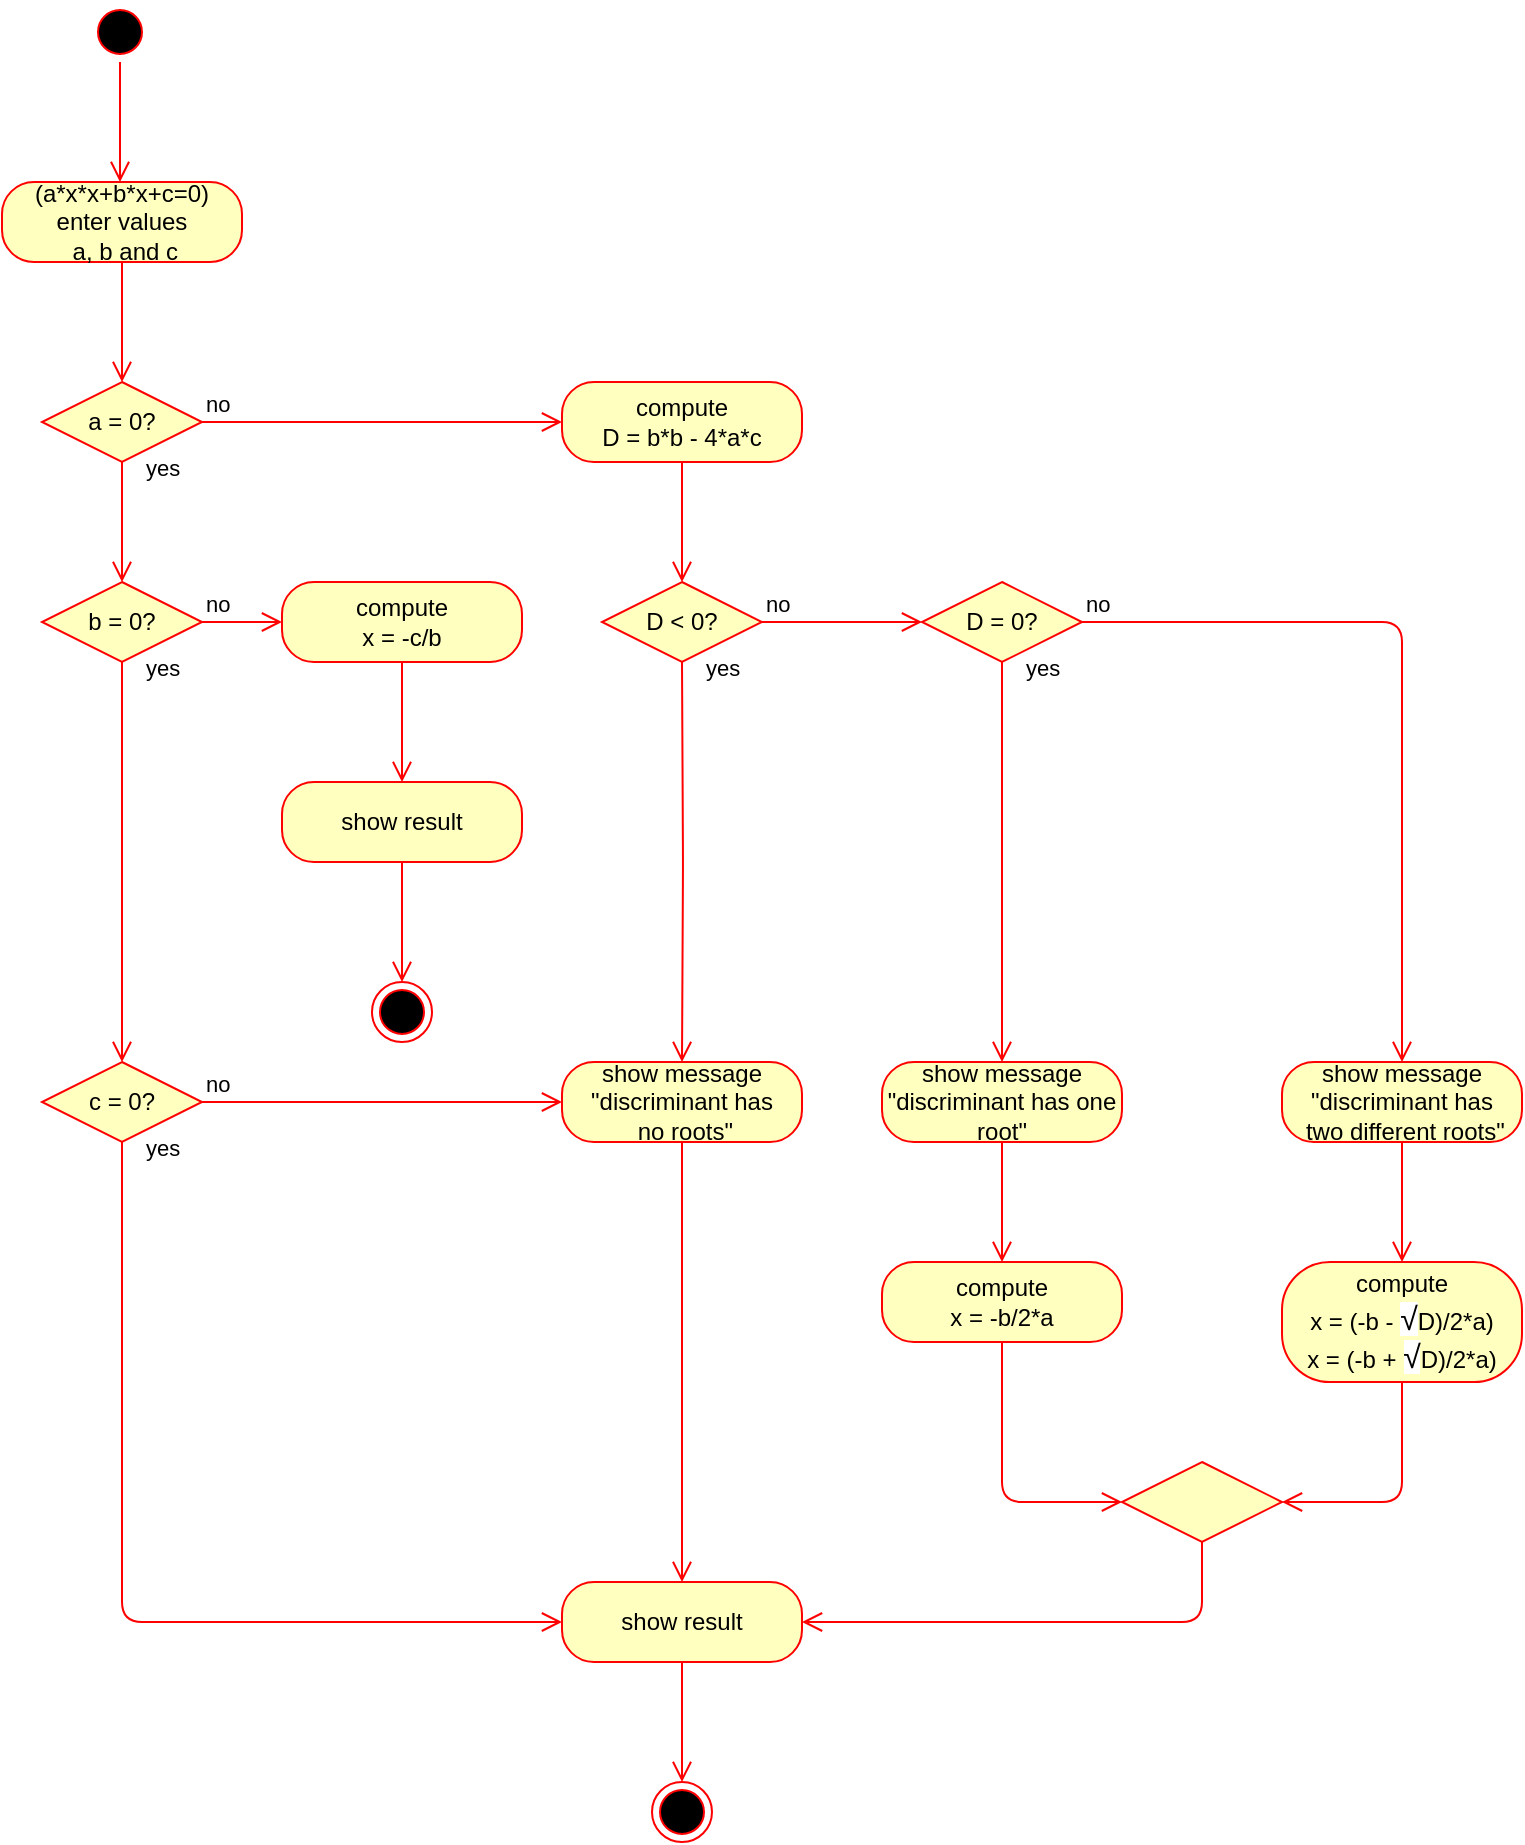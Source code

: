 <mxfile version="13.0.3" type="device"><diagram id="OPtJ81dL9IXm7dcdLwyJ" name="Страница 1"><mxGraphModel dx="1330" dy="690" grid="1" gridSize="10" guides="1" tooltips="1" connect="1" arrows="1" fold="1" page="1" pageScale="1" pageWidth="827" pageHeight="1169" math="1" shadow="0"><root><mxCell id="0"/><mxCell id="1" parent="0"/><mxCell id="i7XZna88-RylMZBdOm1F-3" value="" style="ellipse;html=1;shape=startState;fillColor=#000000;strokeColor=#ff0000;" vertex="1" parent="1"><mxGeometry x="64" y="10" width="30" height="30" as="geometry"/></mxCell><mxCell id="i7XZna88-RylMZBdOm1F-4" value="" style="edgeStyle=orthogonalEdgeStyle;html=1;verticalAlign=bottom;endArrow=open;endSize=8;strokeColor=#ff0000;" edge="1" source="i7XZna88-RylMZBdOm1F-3" parent="1"><mxGeometry relative="1" as="geometry"><mxPoint x="79" y="100" as="targetPoint"/></mxGeometry></mxCell><mxCell id="i7XZna88-RylMZBdOm1F-5" value="(a*x*x+b*x+c=0)&lt;br&gt;enter values&lt;br&gt;&amp;nbsp;a, b and c" style="rounded=1;whiteSpace=wrap;html=1;arcSize=40;fontColor=#000000;fillColor=#ffffc0;strokeColor=#ff0000;" vertex="1" parent="1"><mxGeometry x="20" y="100" width="120" height="40" as="geometry"/></mxCell><mxCell id="i7XZna88-RylMZBdOm1F-6" value="" style="edgeStyle=orthogonalEdgeStyle;html=1;verticalAlign=bottom;endArrow=open;endSize=8;strokeColor=#ff0000;entryX=0.5;entryY=0;entryDx=0;entryDy=0;" edge="1" source="i7XZna88-RylMZBdOm1F-5" parent="1"><mxGeometry relative="1" as="geometry"><mxPoint x="80" y="200" as="targetPoint"/></mxGeometry></mxCell><mxCell id="i7XZna88-RylMZBdOm1F-35" value="a = 0?" style="rhombus;whiteSpace=wrap;html=1;fillColor=#ffffc0;strokeColor=#ff0000;" vertex="1" parent="1"><mxGeometry x="40" y="200" width="80" height="40" as="geometry"/></mxCell><mxCell id="i7XZna88-RylMZBdOm1F-36" value="no" style="edgeStyle=orthogonalEdgeStyle;html=1;align=left;verticalAlign=bottom;endArrow=open;endSize=8;strokeColor=#ff0000;entryX=0;entryY=0.5;entryDx=0;entryDy=0;exitX=1;exitY=0.5;exitDx=0;exitDy=0;" edge="1" parent="1" source="i7XZna88-RylMZBdOm1F-35" target="i7XZna88-RylMZBdOm1F-38"><mxGeometry x="-1" relative="1" as="geometry"><mxPoint x="200" y="220" as="targetPoint"/><mxPoint x="100" y="220" as="sourcePoint"/></mxGeometry></mxCell><mxCell id="i7XZna88-RylMZBdOm1F-37" value="yes" style="edgeStyle=orthogonalEdgeStyle;html=1;align=left;verticalAlign=top;endArrow=open;endSize=8;strokeColor=#ff0000;exitX=0.5;exitY=1;exitDx=0;exitDy=0;entryX=0.5;entryY=0;entryDx=0;entryDy=0;" edge="1" parent="1" source="i7XZna88-RylMZBdOm1F-35" target="i7XZna88-RylMZBdOm1F-40"><mxGeometry x="0.667" y="61" relative="1" as="geometry"><mxPoint x="-60" y="280" as="targetPoint"/><mxPoint x="-51" y="-60" as="offset"/><Array as="points"><mxPoint x="80" y="290"/><mxPoint x="80" y="290"/></Array></mxGeometry></mxCell><mxCell id="i7XZna88-RylMZBdOm1F-38" value="compute&lt;br&gt;D = b*b - 4*a*c" style="rounded=1;whiteSpace=wrap;html=1;arcSize=40;fontColor=#000000;fillColor=#ffffc0;strokeColor=#ff0000;" vertex="1" parent="1"><mxGeometry x="300" y="200" width="120" height="40" as="geometry"/></mxCell><mxCell id="i7XZna88-RylMZBdOm1F-39" value="" style="edgeStyle=orthogonalEdgeStyle;html=1;verticalAlign=bottom;endArrow=open;endSize=8;strokeColor=#ff0000;" edge="1" parent="1" source="i7XZna88-RylMZBdOm1F-38"><mxGeometry relative="1" as="geometry"><mxPoint x="360" y="300" as="targetPoint"/></mxGeometry></mxCell><mxCell id="i7XZna88-RylMZBdOm1F-40" value="b = 0?" style="rhombus;whiteSpace=wrap;html=1;fillColor=#ffffc0;strokeColor=#ff0000;" vertex="1" parent="1"><mxGeometry x="40" y="300" width="80" height="40" as="geometry"/></mxCell><mxCell id="i7XZna88-RylMZBdOm1F-41" value="yes" style="edgeStyle=orthogonalEdgeStyle;html=1;align=left;verticalAlign=top;endArrow=open;endSize=8;strokeColor=#ff0000;exitX=0.5;exitY=1;exitDx=0;exitDy=0;entryX=0.5;entryY=0;entryDx=0;entryDy=0;" edge="1" parent="1" source="i7XZna88-RylMZBdOm1F-40" target="i7XZna88-RylMZBdOm1F-43"><mxGeometry x="-1" y="14" relative="1" as="geometry"><mxPoint x="-60" y="400" as="targetPoint"/><mxPoint x="-4" y="-10" as="offset"/></mxGeometry></mxCell><mxCell id="i7XZna88-RylMZBdOm1F-42" value="no" style="edgeStyle=orthogonalEdgeStyle;html=1;align=left;verticalAlign=bottom;endArrow=open;endSize=8;strokeColor=#ff0000;exitX=1;exitY=0.5;exitDx=0;exitDy=0;entryX=0;entryY=0.5;entryDx=0;entryDy=0;" edge="1" parent="1" source="i7XZna88-RylMZBdOm1F-40" target="i7XZna88-RylMZBdOm1F-46"><mxGeometry x="-1" relative="1" as="geometry"><mxPoint x="220" y="320" as="targetPoint"/><mxPoint x="100" y="320" as="sourcePoint"/></mxGeometry></mxCell><mxCell id="i7XZna88-RylMZBdOm1F-43" value="c = 0?" style="rhombus;whiteSpace=wrap;html=1;fillColor=#ffffc0;strokeColor=#ff0000;" vertex="1" parent="1"><mxGeometry x="40" y="540" width="80" height="40" as="geometry"/></mxCell><mxCell id="i7XZna88-RylMZBdOm1F-44" value="no" style="edgeStyle=orthogonalEdgeStyle;html=1;align=left;verticalAlign=bottom;endArrow=open;endSize=8;strokeColor=#ff0000;entryX=0;entryY=0.5;entryDx=0;entryDy=0;" edge="1" parent="1" source="i7XZna88-RylMZBdOm1F-43" target="i7XZna88-RylMZBdOm1F-64"><mxGeometry x="-1" relative="1" as="geometry"><mxPoint x="160" y="660" as="targetPoint"/></mxGeometry></mxCell><mxCell id="i7XZna88-RylMZBdOm1F-45" value="yes" style="edgeStyle=orthogonalEdgeStyle;html=1;align=left;verticalAlign=top;endArrow=open;endSize=8;strokeColor=#ff0000;exitX=0.5;exitY=1;exitDx=0;exitDy=0;entryX=0;entryY=0.5;entryDx=0;entryDy=0;" edge="1" parent="1" source="i7XZna88-RylMZBdOm1F-43" target="i7XZna88-RylMZBdOm1F-68"><mxGeometry x="0.087" y="250" relative="1" as="geometry"><mxPoint x="80" y="1040" as="targetPoint"/><mxPoint x="80" y="840" as="sourcePoint"/><mxPoint as="offset"/></mxGeometry></mxCell><mxCell id="i7XZna88-RylMZBdOm1F-46" value="compute&lt;br&gt;x = -c/b" style="rounded=1;whiteSpace=wrap;html=1;arcSize=40;fontColor=#000000;fillColor=#ffffc0;strokeColor=#ff0000;" vertex="1" parent="1"><mxGeometry x="160" y="300" width="120" height="40" as="geometry"/></mxCell><mxCell id="i7XZna88-RylMZBdOm1F-47" value="" style="edgeStyle=orthogonalEdgeStyle;html=1;verticalAlign=bottom;endArrow=open;endSize=8;strokeColor=#ff0000;" edge="1" parent="1" source="i7XZna88-RylMZBdOm1F-46"><mxGeometry relative="1" as="geometry"><mxPoint x="220" y="400" as="targetPoint"/></mxGeometry></mxCell><mxCell id="i7XZna88-RylMZBdOm1F-48" value="show result" style="rounded=1;whiteSpace=wrap;html=1;arcSize=40;fontColor=#000000;fillColor=#ffffc0;strokeColor=#ff0000;" vertex="1" parent="1"><mxGeometry x="160" y="400" width="120" height="40" as="geometry"/></mxCell><mxCell id="i7XZna88-RylMZBdOm1F-49" value="" style="edgeStyle=orthogonalEdgeStyle;html=1;verticalAlign=bottom;endArrow=open;endSize=8;strokeColor=#ff0000;" edge="1" parent="1" source="i7XZna88-RylMZBdOm1F-48"><mxGeometry relative="1" as="geometry"><mxPoint x="220" y="500" as="targetPoint"/></mxGeometry></mxCell><mxCell id="i7XZna88-RylMZBdOm1F-50" value="" style="ellipse;html=1;shape=endState;fillColor=#000000;strokeColor=#ff0000;" vertex="1" parent="1"><mxGeometry x="205" y="500" width="30" height="30" as="geometry"/></mxCell><mxCell id="i7XZna88-RylMZBdOm1F-61" value="D &amp;lt; 0?" style="rhombus;whiteSpace=wrap;html=1;fillColor=#ffffc0;strokeColor=#ff0000;" vertex="1" parent="1"><mxGeometry x="320" y="300" width="80" height="40" as="geometry"/></mxCell><mxCell id="i7XZna88-RylMZBdOm1F-62" value="no" style="edgeStyle=orthogonalEdgeStyle;html=1;align=left;verticalAlign=bottom;endArrow=open;endSize=8;strokeColor=#ff0000;entryX=0;entryY=0.5;entryDx=0;entryDy=0;" edge="1" source="i7XZna88-RylMZBdOm1F-61" parent="1" target="i7XZna88-RylMZBdOm1F-71"><mxGeometry x="-1" relative="1" as="geometry"><mxPoint x="500" y="320" as="targetPoint"/></mxGeometry></mxCell><mxCell id="i7XZna88-RylMZBdOm1F-63" value="yes" style="edgeStyle=orthogonalEdgeStyle;html=1;align=left;verticalAlign=top;endArrow=open;endSize=8;strokeColor=#ff0000;entryX=0.5;entryY=0;entryDx=0;entryDy=0;" edge="1" parent="1" target="i7XZna88-RylMZBdOm1F-64"><mxGeometry x="-1" y="14" relative="1" as="geometry"><mxPoint x="360" y="520" as="targetPoint"/><mxPoint x="360" y="340" as="sourcePoint"/><mxPoint x="-4" y="-10" as="offset"/></mxGeometry></mxCell><mxCell id="i7XZna88-RylMZBdOm1F-64" value="show message&lt;br&gt;&quot;discriminant has&lt;br&gt;&amp;nbsp;no roots&quot;" style="rounded=1;whiteSpace=wrap;html=1;arcSize=40;fontColor=#000000;fillColor=#ffffc0;strokeColor=#ff0000;" vertex="1" parent="1"><mxGeometry x="300" y="540" width="120" height="40" as="geometry"/></mxCell><mxCell id="i7XZna88-RylMZBdOm1F-65" value="" style="edgeStyle=orthogonalEdgeStyle;html=1;verticalAlign=bottom;endArrow=open;endSize=8;strokeColor=#ff0000;exitX=0.5;exitY=1;exitDx=0;exitDy=0;entryX=0.5;entryY=0;entryDx=0;entryDy=0;" edge="1" source="i7XZna88-RylMZBdOm1F-64" parent="1" target="i7XZna88-RylMZBdOm1F-68"><mxGeometry relative="1" as="geometry"><mxPoint x="360" y="940" as="targetPoint"/><mxPoint x="360" y="840" as="sourcePoint"/></mxGeometry></mxCell><mxCell id="i7XZna88-RylMZBdOm1F-68" value="show result" style="rounded=1;whiteSpace=wrap;html=1;arcSize=40;fontColor=#000000;fillColor=#ffffc0;strokeColor=#ff0000;" vertex="1" parent="1"><mxGeometry x="300" y="800" width="120" height="40" as="geometry"/></mxCell><mxCell id="i7XZna88-RylMZBdOm1F-69" value="" style="edgeStyle=orthogonalEdgeStyle;html=1;verticalAlign=bottom;endArrow=open;endSize=8;strokeColor=#ff0000;" edge="1" parent="1" source="i7XZna88-RylMZBdOm1F-68"><mxGeometry relative="1" as="geometry"><mxPoint x="360" y="900" as="targetPoint"/></mxGeometry></mxCell><mxCell id="i7XZna88-RylMZBdOm1F-70" value="" style="ellipse;html=1;shape=endState;fillColor=#000000;strokeColor=#ff0000;" vertex="1" parent="1"><mxGeometry x="345" y="900" width="30" height="30" as="geometry"/></mxCell><mxCell id="i7XZna88-RylMZBdOm1F-71" value="D = 0?" style="rhombus;whiteSpace=wrap;html=1;fillColor=#ffffc0;strokeColor=#ff0000;" vertex="1" parent="1"><mxGeometry x="480" y="300" width="80" height="40" as="geometry"/></mxCell><mxCell id="i7XZna88-RylMZBdOm1F-72" value="no" style="edgeStyle=orthogonalEdgeStyle;html=1;align=left;verticalAlign=bottom;endArrow=open;endSize=8;strokeColor=#ff0000;entryX=0.5;entryY=0;entryDx=0;entryDy=0;" edge="1" source="i7XZna88-RylMZBdOm1F-71" parent="1" target="i7XZna88-RylMZBdOm1F-74"><mxGeometry x="-1" relative="1" as="geometry"><mxPoint x="660" y="320" as="targetPoint"/></mxGeometry></mxCell><mxCell id="i7XZna88-RylMZBdOm1F-73" value="yes" style="edgeStyle=orthogonalEdgeStyle;html=1;align=left;verticalAlign=top;endArrow=open;endSize=8;strokeColor=#ff0000;exitX=0.5;exitY=1;exitDx=0;exitDy=0;" edge="1" source="i7XZna88-RylMZBdOm1F-71" parent="1"><mxGeometry x="-1" y="14" relative="1" as="geometry"><mxPoint x="520" y="540" as="targetPoint"/><mxPoint x="520" y="480" as="sourcePoint"/><mxPoint x="-4" y="-10" as="offset"/></mxGeometry></mxCell><mxCell id="i7XZna88-RylMZBdOm1F-74" value="show message&lt;br&gt;&quot;discriminant has&lt;br&gt;&amp;nbsp;two&amp;nbsp;different roots&quot;" style="rounded=1;whiteSpace=wrap;html=1;arcSize=40;fontColor=#000000;fillColor=#ffffc0;strokeColor=#ff0000;" vertex="1" parent="1"><mxGeometry x="660" y="540" width="120" height="40" as="geometry"/></mxCell><mxCell id="i7XZna88-RylMZBdOm1F-75" value="" style="edgeStyle=orthogonalEdgeStyle;html=1;verticalAlign=bottom;endArrow=open;endSize=8;strokeColor=#ff0000;entryX=0.5;entryY=0;entryDx=0;entryDy=0;" edge="1" source="i7XZna88-RylMZBdOm1F-74" parent="1" target="i7XZna88-RylMZBdOm1F-80"><mxGeometry relative="1" as="geometry"><mxPoint x="720" y="540" as="targetPoint"/></mxGeometry></mxCell><mxCell id="i7XZna88-RylMZBdOm1F-76" value="show message&lt;br&gt;&quot;discriminant has one root&quot;" style="rounded=1;whiteSpace=wrap;html=1;arcSize=40;fontColor=#000000;fillColor=#ffffc0;strokeColor=#ff0000;" vertex="1" parent="1"><mxGeometry x="460" y="540" width="120" height="40" as="geometry"/></mxCell><mxCell id="i7XZna88-RylMZBdOm1F-77" value="" style="edgeStyle=orthogonalEdgeStyle;html=1;verticalAlign=bottom;endArrow=open;endSize=8;strokeColor=#ff0000;" edge="1" source="i7XZna88-RylMZBdOm1F-76" parent="1"><mxGeometry relative="1" as="geometry"><mxPoint x="520" y="640" as="targetPoint"/></mxGeometry></mxCell><mxCell id="i7XZna88-RylMZBdOm1F-78" value="compute&lt;br&gt;x = -b/2*a" style="rounded=1;whiteSpace=wrap;html=1;arcSize=40;fontColor=#000000;fillColor=#ffffc0;strokeColor=#ff0000;" vertex="1" parent="1"><mxGeometry x="460" y="640" width="120" height="40" as="geometry"/></mxCell><mxCell id="i7XZna88-RylMZBdOm1F-79" value="" style="edgeStyle=orthogonalEdgeStyle;html=1;verticalAlign=bottom;endArrow=open;endSize=8;strokeColor=#ff0000;entryX=0;entryY=0.5;entryDx=0;entryDy=0;exitX=0.5;exitY=1;exitDx=0;exitDy=0;" edge="1" source="i7XZna88-RylMZBdOm1F-78" parent="1" target="i7XZna88-RylMZBdOm1F-82"><mxGeometry relative="1" as="geometry"><mxPoint x="510" y="820" as="targetPoint"/><mxPoint x="510" y="760" as="sourcePoint"/></mxGeometry></mxCell><mxCell id="i7XZna88-RylMZBdOm1F-80" value="compute&lt;br&gt;x = (-b -&amp;nbsp;&lt;span style=&quot;font-family: &amp;#34;arial&amp;#34; , sans-serif ; font-size: 16px ; text-align: left ; background-color: rgb(255 , 255 , 255)&quot;&gt;√&lt;/span&gt;D)/2*a)&lt;br&gt;x = (-b +&amp;nbsp;&lt;span style=&quot;font-family: &amp;#34;arial&amp;#34; , sans-serif ; font-size: 16px ; text-align: left ; background-color: rgb(255 , 255 , 255)&quot;&gt;√&lt;/span&gt;D)/2*a)" style="rounded=1;whiteSpace=wrap;html=1;arcSize=40;fontColor=#000000;fillColor=#ffffc0;strokeColor=#ff0000;" vertex="1" parent="1"><mxGeometry x="660" y="640" width="120" height="60" as="geometry"/></mxCell><mxCell id="i7XZna88-RylMZBdOm1F-81" value="" style="edgeStyle=orthogonalEdgeStyle;html=1;verticalAlign=bottom;endArrow=open;endSize=8;strokeColor=#ff0000;entryX=1;entryY=0.5;entryDx=0;entryDy=0;exitX=0.5;exitY=1;exitDx=0;exitDy=0;" edge="1" source="i7XZna88-RylMZBdOm1F-80" parent="1" target="i7XZna88-RylMZBdOm1F-82"><mxGeometry relative="1" as="geometry"><mxPoint x="710" y="820" as="targetPoint"/><mxPoint x="710" y="780" as="sourcePoint"/></mxGeometry></mxCell><mxCell id="i7XZna88-RylMZBdOm1F-82" value="" style="rhombus;whiteSpace=wrap;html=1;fillColor=#ffffc0;strokeColor=#ff0000;" vertex="1" parent="1"><mxGeometry x="580" y="740" width="80" height="40" as="geometry"/></mxCell><mxCell id="i7XZna88-RylMZBdOm1F-84" value="" style="edgeStyle=orthogonalEdgeStyle;html=1;align=left;verticalAlign=top;endArrow=open;endSize=8;strokeColor=#ff0000;entryX=1;entryY=0.5;entryDx=0;entryDy=0;exitX=0.5;exitY=1;exitDx=0;exitDy=0;" edge="1" source="i7XZna88-RylMZBdOm1F-82" parent="1" target="i7XZna88-RylMZBdOm1F-68"><mxGeometry x="-1" relative="1" as="geometry"><mxPoint x="640" y="940" as="targetPoint"/><mxPoint x="640" y="880" as="sourcePoint"/></mxGeometry></mxCell></root></mxGraphModel></diagram></mxfile>